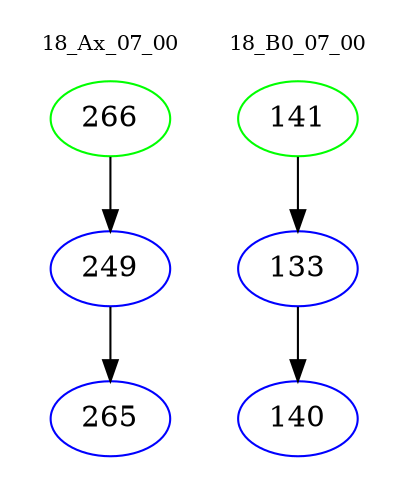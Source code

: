 digraph{
subgraph cluster_0 {
color = white
label = "18_Ax_07_00";
fontsize=10;
T0_266 [label="266", color="green"]
T0_266 -> T0_249 [color="black"]
T0_249 [label="249", color="blue"]
T0_249 -> T0_265 [color="black"]
T0_265 [label="265", color="blue"]
}
subgraph cluster_1 {
color = white
label = "18_B0_07_00";
fontsize=10;
T1_141 [label="141", color="green"]
T1_141 -> T1_133 [color="black"]
T1_133 [label="133", color="blue"]
T1_133 -> T1_140 [color="black"]
T1_140 [label="140", color="blue"]
}
}
